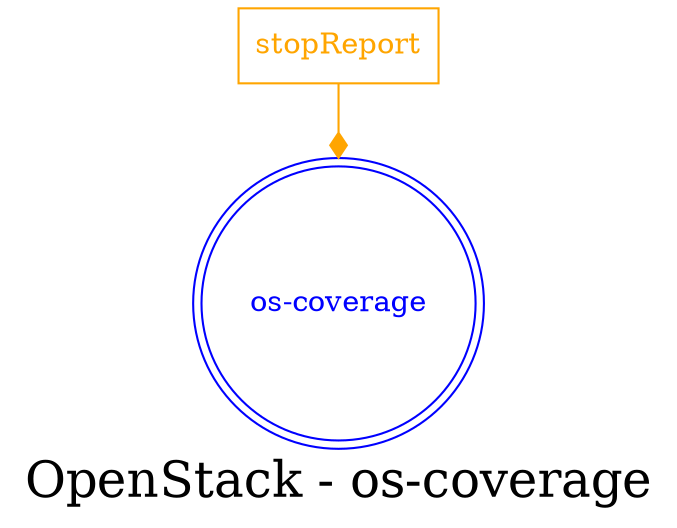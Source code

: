 digraph LexiconGraph {
graph[label="OpenStack - os-coverage", fontsize=24]
splines=true
"os-coverage" [color=blue, fontcolor=blue, shape=doublecircle]
"stopReport" [color=orange, fontcolor=orange, shape=box]
"stopReport" -> "os-coverage" [color=orange, fontcolor=orange, arrowhead=diamond, arrowtail=none]
}
